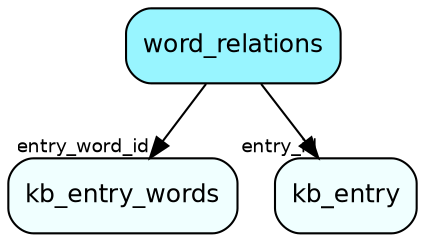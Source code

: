 digraph word_relations  {
node [shape = box style="rounded, filled" fontname = "Helvetica" fontsize = "12" ]
edge [fontname = "Helvetica" fontsize = "9"]

word_relations[fillcolor = "cadetblue1"]
kb_entry_words[fillcolor = "azure1"]
kb_entry[fillcolor = "azure1"]
word_relations -> kb_entry_words [headlabel = "entry_word_id"]
word_relations -> kb_entry [headlabel = "entry_id"]
}
